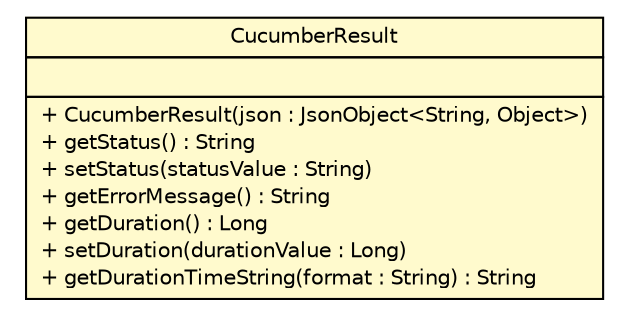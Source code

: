#!/usr/local/bin/dot
#
# Class diagram 
# Generated by UMLGraph version R5_6 (http://www.umlgraph.org/)
#

digraph G {
	edge [fontname="Helvetica",fontsize=10,labelfontname="Helvetica",labelfontsize=10];
	node [fontname="Helvetica",fontsize=10,shape=plaintext];
	nodesep=0.25;
	ranksep=0.5;
	// com.github.mkolisnyk.cucumber.reporting.types.result.CucumberResult
	c6325 [label=<<table title="com.github.mkolisnyk.cucumber.reporting.types.result.CucumberResult" border="0" cellborder="1" cellspacing="0" cellpadding="2" port="p" bgcolor="lemonChiffon" href="./CucumberResult.html">
		<tr><td><table border="0" cellspacing="0" cellpadding="1">
<tr><td align="center" balign="center"> CucumberResult </td></tr>
		</table></td></tr>
		<tr><td><table border="0" cellspacing="0" cellpadding="1">
<tr><td align="left" balign="left">  </td></tr>
		</table></td></tr>
		<tr><td><table border="0" cellspacing="0" cellpadding="1">
<tr><td align="left" balign="left"> + CucumberResult(json : JsonObject&lt;String, Object&gt;) </td></tr>
<tr><td align="left" balign="left"> + getStatus() : String </td></tr>
<tr><td align="left" balign="left"> + setStatus(statusValue : String) </td></tr>
<tr><td align="left" balign="left"> + getErrorMessage() : String </td></tr>
<tr><td align="left" balign="left"> + getDuration() : Long </td></tr>
<tr><td align="left" balign="left"> + setDuration(durationValue : Long) </td></tr>
<tr><td align="left" balign="left"> + getDurationTimeString(format : String) : String </td></tr>
		</table></td></tr>
		</table>>, URL="./CucumberResult.html", fontname="Helvetica", fontcolor="black", fontsize=10.0];
}

